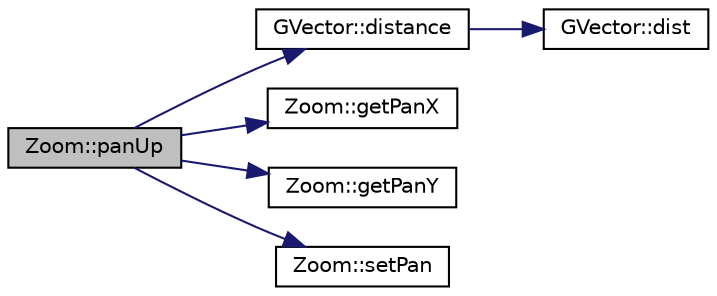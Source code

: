 digraph "Zoom::panUp"
{
 // INTERACTIVE_SVG=YES
  edge [fontname="Helvetica",fontsize="10",labelfontname="Helvetica",labelfontsize="10"];
  node [fontname="Helvetica",fontsize="10",shape=record];
  rankdir="LR";
  Node1 [label="Zoom::panUp",height=0.2,width=0.4,color="black", fillcolor="grey75", style="filled", fontcolor="black"];
  Node1 -> Node2 [color="midnightblue",fontsize="10",style="solid",fontname="Helvetica"];
  Node2 [label="GVector::distance",height=0.2,width=0.4,color="black", fillcolor="white", style="filled",URL="$d5/da9/namespace_g_vector.html#af5b98c588be57ac262e4d3b021f01bc3"];
  Node2 -> Node3 [color="midnightblue",fontsize="10",style="solid",fontname="Helvetica"];
  Node3 [label="GVector::dist",height=0.2,width=0.4,color="black", fillcolor="white", style="filled",URL="$d5/da9/namespace_g_vector.html#ab4c4f9f2d8f1f0fc9e71585f43c9df8f"];
  Node1 -> Node4 [color="midnightblue",fontsize="10",style="solid",fontname="Helvetica"];
  Node4 [label="Zoom::getPanX",height=0.2,width=0.4,color="black", fillcolor="white", style="filled",URL="$d0/dd2/class_zoom.html#adf083b3646861c2cc43a516398a07bb3"];
  Node1 -> Node5 [color="midnightblue",fontsize="10",style="solid",fontname="Helvetica"];
  Node5 [label="Zoom::getPanY",height=0.2,width=0.4,color="black", fillcolor="white", style="filled",URL="$d0/dd2/class_zoom.html#a254ff3fcb8fadd89b222c4d8e1e73ef2"];
  Node1 -> Node6 [color="midnightblue",fontsize="10",style="solid",fontname="Helvetica"];
  Node6 [label="Zoom::setPan",height=0.2,width=0.4,color="black", fillcolor="white", style="filled",URL="$d0/dd2/class_zoom.html#aa38f9217c3d27057ce2d8fdfbc9107a0"];
}
